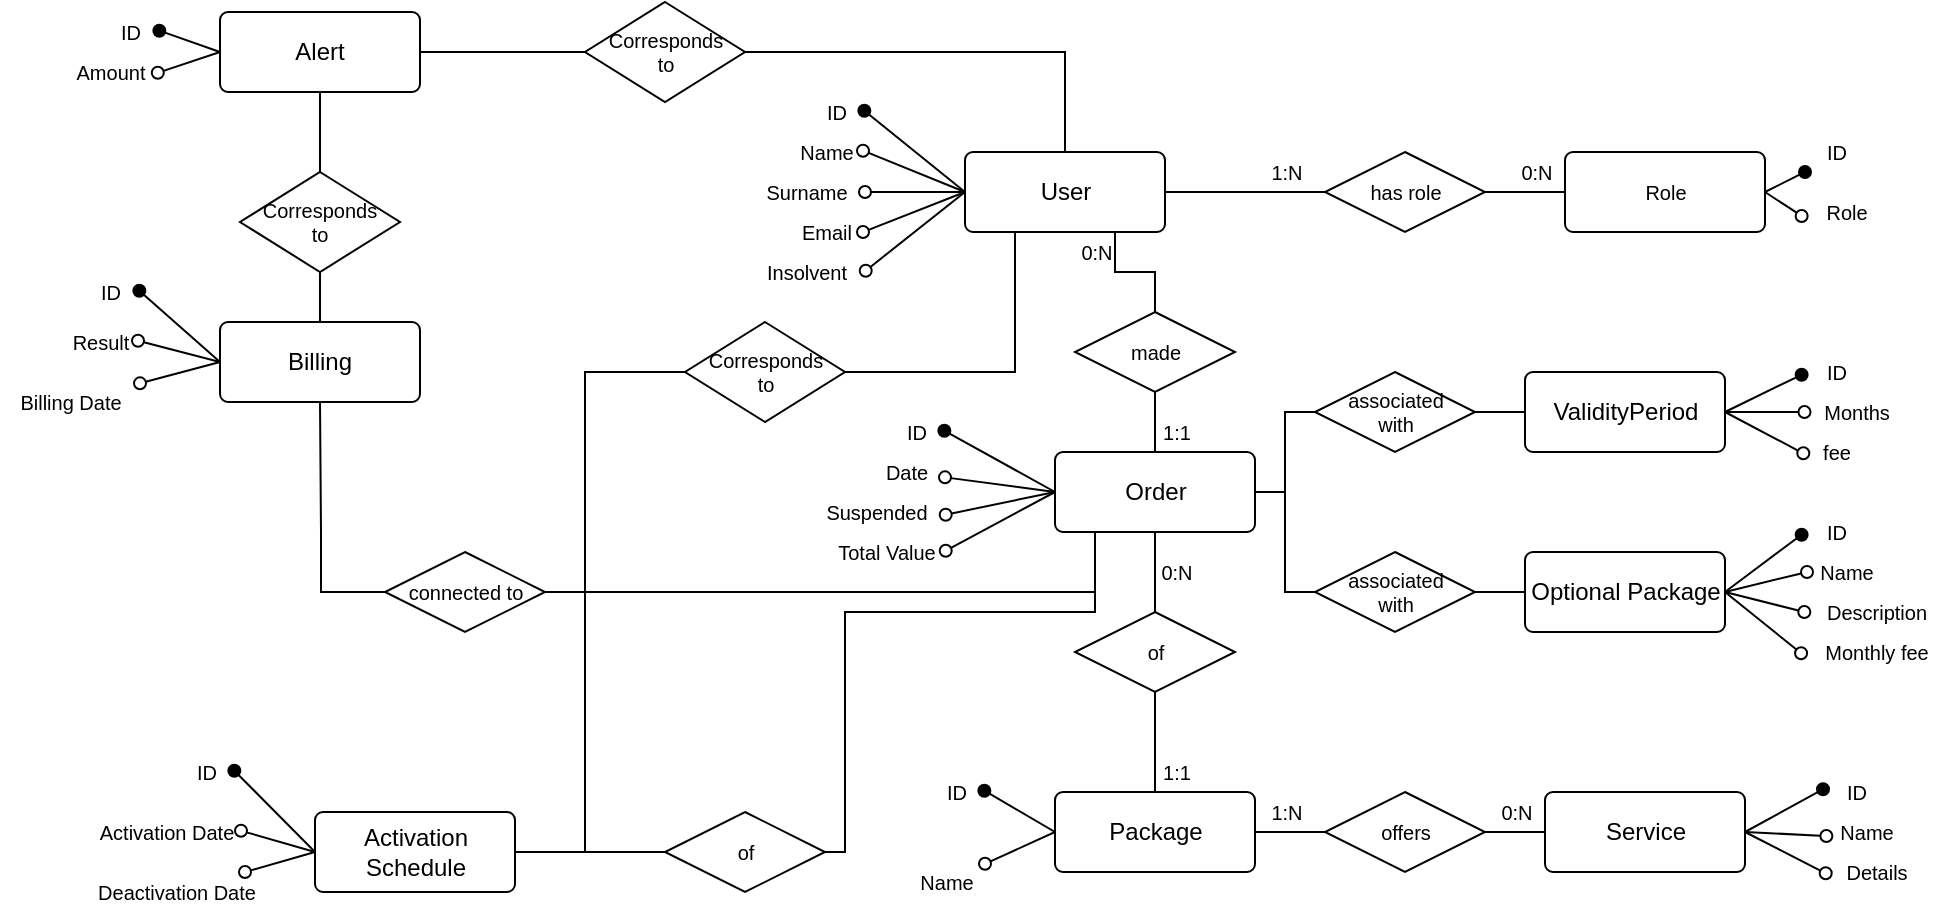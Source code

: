 <mxfile version="16.5.1" type="device"><diagram id="Q2hRgWdSu-kB3PGTrv5J" name="Page-1"><mxGraphModel dx="1018" dy="690" grid="1" gridSize="10" guides="1" tooltips="1" connect="1" arrows="1" fold="1" page="1" pageScale="1" pageWidth="100" pageHeight="100" math="0" shadow="0"><root><mxCell id="0"/><mxCell id="1" parent="0"/><mxCell id="yaVMN9tzCGUllP68RNq7-14" style="rounded=0;orthogonalLoop=1;jettySize=auto;html=1;exitX=0;exitY=0.5;exitDx=0;exitDy=0;endArrow=oval;endFill=1;entryX=0.989;entryY=0.467;entryDx=0;entryDy=0;entryPerimeter=0;" parent="1" source="yaVMN9tzCGUllP68RNq7-13" target="yaVMN9tzCGUllP68RNq7-16" edge="1"><mxGeometry relative="1" as="geometry"><mxPoint x="432.5" y="88" as="targetPoint"/></mxGeometry></mxCell><mxCell id="yaVMN9tzCGUllP68RNq7-15" style="edgeStyle=none;rounded=0;orthogonalLoop=1;jettySize=auto;html=1;exitX=0;exitY=0.5;exitDx=0;exitDy=0;endArrow=oval;endFill=0;entryX=0.975;entryY=0.467;entryDx=0;entryDy=0;entryPerimeter=0;" parent="1" source="yaVMN9tzCGUllP68RNq7-13" target="yaVMN9tzCGUllP68RNq7-18" edge="1"><mxGeometry relative="1" as="geometry"><mxPoint x="432.5" y="108" as="targetPoint"/></mxGeometry></mxCell><mxCell id="yaVMN9tzCGUllP68RNq7-23" style="edgeStyle=none;rounded=0;orthogonalLoop=1;jettySize=auto;html=1;exitX=0;exitY=0.5;exitDx=0;exitDy=0;fontSize=10;endArrow=oval;endFill=0;" parent="1" source="yaVMN9tzCGUllP68RNq7-13" target="yaVMN9tzCGUllP68RNq7-21" edge="1"><mxGeometry relative="1" as="geometry"/></mxCell><mxCell id="yaVMN9tzCGUllP68RNq7-26" style="edgeStyle=none;rounded=0;orthogonalLoop=1;jettySize=auto;html=1;exitX=0;exitY=0.5;exitDx=0;exitDy=0;entryX=0.975;entryY=0.5;entryDx=0;entryDy=0;entryPerimeter=0;fontSize=10;endArrow=oval;endFill=0;" parent="1" source="yaVMN9tzCGUllP68RNq7-13" target="yaVMN9tzCGUllP68RNq7-24" edge="1"><mxGeometry relative="1" as="geometry"/></mxCell><mxCell id="yaVMN9tzCGUllP68RNq7-30" style="edgeStyle=none;rounded=0;orthogonalLoop=1;jettySize=auto;html=1;exitX=0;exitY=0.5;exitDx=0;exitDy=0;entryX=1.006;entryY=0.467;entryDx=0;entryDy=0;entryPerimeter=0;fontSize=10;endArrow=oval;endFill=0;" parent="1" source="yaVMN9tzCGUllP68RNq7-13" target="yaVMN9tzCGUllP68RNq7-27" edge="1"><mxGeometry relative="1" as="geometry"/></mxCell><mxCell id="yaVMN9tzCGUllP68RNq7-13" value="User" style="rounded=1;arcSize=10;whiteSpace=wrap;html=1;align=center;" parent="1" vertex="1"><mxGeometry x="482.5" y="98" width="100" height="40" as="geometry"/></mxCell><mxCell id="yaVMN9tzCGUllP68RNq7-16" value="&lt;font style=&quot;font-size: 10px&quot;&gt;ID&lt;/font&gt;" style="text;html=1;align=center;verticalAlign=middle;resizable=0;points=[];autosize=1;strokeColor=none;fillColor=none;" parent="1" vertex="1"><mxGeometry x="402.5" y="68" width="30" height="20" as="geometry"/></mxCell><mxCell id="yaVMN9tzCGUllP68RNq7-18" value="Name" style="text;html=1;align=center;verticalAlign=middle;resizable=0;points=[];autosize=1;strokeColor=none;fillColor=none;fontSize=10;" parent="1" vertex="1"><mxGeometry x="392.5" y="88" width="40" height="20" as="geometry"/></mxCell><mxCell id="yaVMN9tzCGUllP68RNq7-21" value="Surname" style="text;html=1;align=center;verticalAlign=middle;resizable=0;points=[];autosize=1;strokeColor=none;fillColor=none;fontSize=10;" parent="1" vertex="1"><mxGeometry x="372.5" y="108" width="60" height="20" as="geometry"/></mxCell><mxCell id="yaVMN9tzCGUllP68RNq7-24" value="Email" style="text;html=1;align=center;verticalAlign=middle;resizable=0;points=[];autosize=1;strokeColor=none;fillColor=none;fontSize=10;" parent="1" vertex="1"><mxGeometry x="392.5" y="128" width="40" height="20" as="geometry"/></mxCell><mxCell id="yaVMN9tzCGUllP68RNq7-27" value="Insolvent" style="text;html=1;align=center;verticalAlign=middle;resizable=0;points=[];autosize=1;strokeColor=none;fillColor=none;fontSize=10;" parent="1" vertex="1"><mxGeometry x="372.5" y="148" width="60" height="20" as="geometry"/></mxCell><mxCell id="yaVMN9tzCGUllP68RNq7-37" style="edgeStyle=none;rounded=0;orthogonalLoop=1;jettySize=auto;html=1;exitX=1;exitY=0.5;exitDx=0;exitDy=0;entryX=0;entryY=1;entryDx=0;entryDy=0;entryPerimeter=0;fontSize=10;endArrow=oval;endFill=1;" parent="1" source="yaVMN9tzCGUllP68RNq7-31" target="yaVMN9tzCGUllP68RNq7-35" edge="1"><mxGeometry relative="1" as="geometry"/></mxCell><mxCell id="yaVMN9tzCGUllP68RNq7-38" style="edgeStyle=none;rounded=0;orthogonalLoop=1;jettySize=auto;html=1;exitX=1;exitY=0.5;exitDx=0;exitDy=0;entryX=-0.042;entryY=0.6;entryDx=0;entryDy=0;entryPerimeter=0;fontSize=10;endArrow=oval;endFill=0;" parent="1" source="yaVMN9tzCGUllP68RNq7-31" target="yaVMN9tzCGUllP68RNq7-36" edge="1"><mxGeometry relative="1" as="geometry"/></mxCell><mxCell id="yaVMN9tzCGUllP68RNq7-31" value="Role" style="rounded=1;arcSize=10;whiteSpace=wrap;html=1;align=center;fontSize=10;" parent="1" vertex="1"><mxGeometry x="782.5" y="98" width="100" height="40" as="geometry"/></mxCell><mxCell id="yaVMN9tzCGUllP68RNq7-33" style="edgeStyle=none;rounded=0;orthogonalLoop=1;jettySize=auto;html=1;exitX=0;exitY=0.5;exitDx=0;exitDy=0;entryX=1;entryY=0.5;entryDx=0;entryDy=0;fontSize=10;endArrow=none;endFill=0;" parent="1" source="yaVMN9tzCGUllP68RNq7-32" target="yaVMN9tzCGUllP68RNq7-13" edge="1"><mxGeometry relative="1" as="geometry"/></mxCell><mxCell id="yaVMN9tzCGUllP68RNq7-34" style="edgeStyle=none;rounded=0;orthogonalLoop=1;jettySize=auto;html=1;exitX=1;exitY=0.5;exitDx=0;exitDy=0;entryX=0;entryY=0.5;entryDx=0;entryDy=0;fontSize=10;endArrow=none;endFill=0;" parent="1" source="yaVMN9tzCGUllP68RNq7-32" target="yaVMN9tzCGUllP68RNq7-31" edge="1"><mxGeometry relative="1" as="geometry"/></mxCell><mxCell id="yaVMN9tzCGUllP68RNq7-32" value="has role" style="shape=rhombus;perimeter=rhombusPerimeter;whiteSpace=wrap;html=1;align=center;fontSize=10;" parent="1" vertex="1"><mxGeometry x="662.5" y="98" width="80" height="40" as="geometry"/></mxCell><mxCell id="yaVMN9tzCGUllP68RNq7-35" value="ID" style="text;html=1;align=center;verticalAlign=middle;resizable=0;points=[];autosize=1;strokeColor=none;fillColor=none;fontSize=10;" parent="1" vertex="1"><mxGeometry x="902.5" y="88" width="30" height="20" as="geometry"/></mxCell><mxCell id="yaVMN9tzCGUllP68RNq7-36" value="Role" style="text;html=1;align=center;verticalAlign=middle;resizable=0;points=[];autosize=1;strokeColor=none;fillColor=none;fontSize=10;" parent="1" vertex="1"><mxGeometry x="902.5" y="118" width="40" height="20" as="geometry"/></mxCell><mxCell id="yaVMN9tzCGUllP68RNq7-40" style="rounded=0;orthogonalLoop=1;jettySize=auto;html=1;exitX=0;exitY=0.5;exitDx=0;exitDy=0;endArrow=oval;endFill=1;entryX=0.989;entryY=0.467;entryDx=0;entryDy=0;entryPerimeter=0;" parent="1" source="yaVMN9tzCGUllP68RNq7-45" target="yaVMN9tzCGUllP68RNq7-46" edge="1"><mxGeometry relative="1" as="geometry"><mxPoint x="472.5" y="258" as="targetPoint"/></mxGeometry></mxCell><mxCell id="yaVMN9tzCGUllP68RNq7-42" style="edgeStyle=none;rounded=0;orthogonalLoop=1;jettySize=auto;html=1;exitX=0;exitY=0.5;exitDx=0;exitDy=0;fontSize=10;endArrow=oval;endFill=0;" parent="1" source="yaVMN9tzCGUllP68RNq7-45" target="yaVMN9tzCGUllP68RNq7-48" edge="1"><mxGeometry relative="1" as="geometry"/></mxCell><mxCell id="yaVMN9tzCGUllP68RNq7-43" style="edgeStyle=none;rounded=0;orthogonalLoop=1;jettySize=auto;html=1;exitX=0;exitY=0.5;exitDx=0;exitDy=0;entryX=1.005;entryY=0.567;entryDx=0;entryDy=0;entryPerimeter=0;fontSize=10;endArrow=oval;endFill=0;" parent="1" source="yaVMN9tzCGUllP68RNq7-45" target="yaVMN9tzCGUllP68RNq7-49" edge="1"><mxGeometry relative="1" as="geometry"/></mxCell><mxCell id="yaVMN9tzCGUllP68RNq7-44" style="edgeStyle=none;rounded=0;orthogonalLoop=1;jettySize=auto;html=1;exitX=0;exitY=0.5;exitDx=0;exitDy=0;entryX=1.006;entryY=0.467;entryDx=0;entryDy=0;entryPerimeter=0;fontSize=10;endArrow=oval;endFill=0;" parent="1" source="yaVMN9tzCGUllP68RNq7-45" target="yaVMN9tzCGUllP68RNq7-50" edge="1"><mxGeometry relative="1" as="geometry"/></mxCell><mxCell id="yaVMN9tzCGUllP68RNq7-118" style="edgeStyle=orthogonalEdgeStyle;rounded=0;orthogonalLoop=1;jettySize=auto;html=1;exitX=1;exitY=0.5;exitDx=0;exitDy=0;entryX=0;entryY=0.5;entryDx=0;entryDy=0;fontSize=10;endArrow=none;endFill=0;" parent="1" source="yaVMN9tzCGUllP68RNq7-45" target="yaVMN9tzCGUllP68RNq7-113" edge="1"><mxGeometry relative="1" as="geometry"><Array as="points"><mxPoint x="642.5" y="268"/><mxPoint x="642.5" y="318"/></Array></mxGeometry></mxCell><mxCell id="yaVMN9tzCGUllP68RNq7-45" value="Order" style="rounded=1;arcSize=10;whiteSpace=wrap;html=1;align=center;" parent="1" vertex="1"><mxGeometry x="527.5" y="248" width="100" height="40" as="geometry"/></mxCell><mxCell id="yaVMN9tzCGUllP68RNq7-46" value="&lt;font style=&quot;font-size: 10px&quot;&gt;ID&lt;/font&gt;" style="text;html=1;align=center;verticalAlign=middle;resizable=0;points=[];autosize=1;strokeColor=none;fillColor=none;" parent="1" vertex="1"><mxGeometry x="442.5" y="228" width="30" height="20" as="geometry"/></mxCell><mxCell id="yaVMN9tzCGUllP68RNq7-48" value="Date" style="text;html=1;align=center;verticalAlign=middle;resizable=0;points=[];autosize=1;strokeColor=none;fillColor=none;fontSize=10;" parent="1" vertex="1"><mxGeometry x="432.5" y="248" width="40" height="20" as="geometry"/></mxCell><mxCell id="yaVMN9tzCGUllP68RNq7-49" value="Suspended" style="text;html=1;align=center;verticalAlign=middle;resizable=0;points=[];autosize=1;strokeColor=none;fillColor=none;fontSize=10;" parent="1" vertex="1"><mxGeometry x="402.5" y="268" width="70" height="20" as="geometry"/></mxCell><mxCell id="yaVMN9tzCGUllP68RNq7-50" value="Total Value" style="text;html=1;align=center;verticalAlign=middle;resizable=0;points=[];autosize=1;strokeColor=none;fillColor=none;fontSize=10;" parent="1" vertex="1"><mxGeometry x="412.5" y="288" width="60" height="20" as="geometry"/></mxCell><mxCell id="yaVMN9tzCGUllP68RNq7-54" style="edgeStyle=orthogonalEdgeStyle;rounded=0;orthogonalLoop=1;jettySize=auto;html=1;exitX=0.5;exitY=0;exitDx=0;exitDy=0;entryX=0.75;entryY=1;entryDx=0;entryDy=0;fontSize=10;endArrow=none;endFill=0;" parent="1" source="yaVMN9tzCGUllP68RNq7-53" target="yaVMN9tzCGUllP68RNq7-13" edge="1"><mxGeometry relative="1" as="geometry"/></mxCell><mxCell id="yaVMN9tzCGUllP68RNq7-55" style="edgeStyle=none;rounded=0;orthogonalLoop=1;jettySize=auto;html=1;exitX=0.5;exitY=1;exitDx=0;exitDy=0;entryX=0.5;entryY=0;entryDx=0;entryDy=0;fontSize=10;endArrow=none;endFill=0;" parent="1" source="yaVMN9tzCGUllP68RNq7-53" target="yaVMN9tzCGUllP68RNq7-45" edge="1"><mxGeometry relative="1" as="geometry"/></mxCell><mxCell id="yaVMN9tzCGUllP68RNq7-53" value="made" style="shape=rhombus;perimeter=rhombusPerimeter;whiteSpace=wrap;html=1;align=center;fontSize=10;" parent="1" vertex="1"><mxGeometry x="537.5" y="178" width="80" height="40" as="geometry"/></mxCell><mxCell id="yaVMN9tzCGUllP68RNq7-56" value="0:N" style="text;html=1;align=center;verticalAlign=middle;resizable=0;points=[];autosize=1;strokeColor=none;fillColor=none;fontSize=10;" parent="1" vertex="1"><mxGeometry x="532.5" y="138" width="30" height="20" as="geometry"/></mxCell><mxCell id="yaVMN9tzCGUllP68RNq7-57" value="1:1" style="text;html=1;align=center;verticalAlign=middle;resizable=0;points=[];autosize=1;strokeColor=none;fillColor=none;fontSize=10;" parent="1" vertex="1"><mxGeometry x="572.5" y="228" width="30" height="20" as="geometry"/></mxCell><mxCell id="yaVMN9tzCGUllP68RNq7-58" value="1:N" style="text;html=1;align=center;verticalAlign=middle;resizable=0;points=[];autosize=1;strokeColor=none;fillColor=none;fontSize=10;" parent="1" vertex="1"><mxGeometry x="627.5" y="98" width="30" height="20" as="geometry"/></mxCell><mxCell id="yaVMN9tzCGUllP68RNq7-59" value="0:N" style="text;html=1;align=center;verticalAlign=middle;resizable=0;points=[];autosize=1;strokeColor=none;fillColor=none;fontSize=10;" parent="1" vertex="1"><mxGeometry x="752.5" y="98" width="30" height="20" as="geometry"/></mxCell><mxCell id="yaVMN9tzCGUllP68RNq7-60" style="rounded=0;orthogonalLoop=1;jettySize=auto;html=1;exitX=0;exitY=0.5;exitDx=0;exitDy=0;endArrow=oval;endFill=1;entryX=0.989;entryY=0.467;entryDx=0;entryDy=0;entryPerimeter=0;" parent="1" source="yaVMN9tzCGUllP68RNq7-64" target="yaVMN9tzCGUllP68RNq7-65" edge="1"><mxGeometry relative="1" as="geometry"><mxPoint x="472.5" y="378" as="targetPoint"/></mxGeometry></mxCell><mxCell id="yaVMN9tzCGUllP68RNq7-61" style="edgeStyle=none;rounded=0;orthogonalLoop=1;jettySize=auto;html=1;exitX=0;exitY=0.5;exitDx=0;exitDy=0;fontSize=10;endArrow=oval;endFill=0;" parent="1" source="yaVMN9tzCGUllP68RNq7-64" target="yaVMN9tzCGUllP68RNq7-66" edge="1"><mxGeometry relative="1" as="geometry"/></mxCell><mxCell id="yaVMN9tzCGUllP68RNq7-64" value="Package" style="rounded=1;arcSize=10;whiteSpace=wrap;html=1;align=center;" parent="1" vertex="1"><mxGeometry x="527.5" y="418" width="100" height="40" as="geometry"/></mxCell><mxCell id="yaVMN9tzCGUllP68RNq7-65" value="&lt;font style=&quot;font-size: 10px&quot;&gt;ID&lt;/font&gt;" style="text;html=1;align=center;verticalAlign=middle;resizable=0;points=[];autosize=1;strokeColor=none;fillColor=none;" parent="1" vertex="1"><mxGeometry x="462.5" y="408" width="30" height="20" as="geometry"/></mxCell><mxCell id="yaVMN9tzCGUllP68RNq7-66" value="Name" style="text;html=1;align=center;verticalAlign=middle;resizable=0;points=[];autosize=1;strokeColor=none;fillColor=none;fontSize=10;" parent="1" vertex="1"><mxGeometry x="452.5" y="453" width="40" height="20" as="geometry"/></mxCell><mxCell id="yaVMN9tzCGUllP68RNq7-69" value="1:1" style="text;html=1;align=center;verticalAlign=middle;resizable=0;points=[];autosize=1;strokeColor=none;fillColor=none;fontSize=10;" parent="1" vertex="1"><mxGeometry x="572.5" y="398" width="30" height="20" as="geometry"/></mxCell><mxCell id="yaVMN9tzCGUllP68RNq7-71" style="edgeStyle=none;rounded=0;orthogonalLoop=1;jettySize=auto;html=1;exitX=0.5;exitY=1;exitDx=0;exitDy=0;entryX=0.5;entryY=0;entryDx=0;entryDy=0;fontSize=10;endArrow=none;endFill=0;" parent="1" source="yaVMN9tzCGUllP68RNq7-70" target="yaVMN9tzCGUllP68RNq7-64" edge="1"><mxGeometry relative="1" as="geometry"/></mxCell><mxCell id="yaVMN9tzCGUllP68RNq7-72" style="edgeStyle=none;rounded=0;orthogonalLoop=1;jettySize=auto;html=1;exitX=0.5;exitY=0;exitDx=0;exitDy=0;entryX=0.5;entryY=1;entryDx=0;entryDy=0;fontSize=10;endArrow=none;endFill=0;" parent="1" source="yaVMN9tzCGUllP68RNq7-70" target="yaVMN9tzCGUllP68RNq7-45" edge="1"><mxGeometry relative="1" as="geometry"/></mxCell><mxCell id="yaVMN9tzCGUllP68RNq7-70" value="of" style="shape=rhombus;perimeter=rhombusPerimeter;whiteSpace=wrap;html=1;align=center;fontSize=10;" parent="1" vertex="1"><mxGeometry x="537.5" y="328" width="80" height="40" as="geometry"/></mxCell><mxCell id="yaVMN9tzCGUllP68RNq7-73" value="0:N" style="text;html=1;align=center;verticalAlign=middle;resizable=0;points=[];autosize=1;strokeColor=none;fillColor=none;fontSize=10;" parent="1" vertex="1"><mxGeometry x="572.5" y="298" width="30" height="20" as="geometry"/></mxCell><mxCell id="yaVMN9tzCGUllP68RNq7-84" style="edgeStyle=none;rounded=0;orthogonalLoop=1;jettySize=auto;html=1;exitX=1;exitY=0.5;exitDx=0;exitDy=0;entryX=-0.033;entryY=0.433;entryDx=0;entryDy=0;entryPerimeter=0;fontSize=10;endArrow=oval;endFill=1;" parent="1" source="yaVMN9tzCGUllP68RNq7-76" target="yaVMN9tzCGUllP68RNq7-77" edge="1"><mxGeometry relative="1" as="geometry"/></mxCell><mxCell id="yaVMN9tzCGUllP68RNq7-85" style="edgeStyle=none;rounded=0;orthogonalLoop=1;jettySize=auto;html=1;exitX=1;exitY=0.5;exitDx=0;exitDy=0;entryX=0.017;entryY=0.6;entryDx=0;entryDy=0;entryPerimeter=0;fontSize=10;endArrow=oval;endFill=0;" parent="1" source="yaVMN9tzCGUllP68RNq7-76" target="yaVMN9tzCGUllP68RNq7-78" edge="1"><mxGeometry relative="1" as="geometry"/></mxCell><mxCell id="yaVMN9tzCGUllP68RNq7-121" style="rounded=0;orthogonalLoop=1;jettySize=auto;html=1;exitX=1;exitY=0.5;exitDx=0;exitDy=0;fontSize=10;endArrow=oval;endFill=0;entryX=0.007;entryY=0.533;entryDx=0;entryDy=0;entryPerimeter=0;" parent="1" source="yaVMN9tzCGUllP68RNq7-76" target="yaVMN9tzCGUllP68RNq7-120" edge="1"><mxGeometry relative="1" as="geometry"><mxPoint x="912.5" y="478" as="targetPoint"/></mxGeometry></mxCell><mxCell id="yaVMN9tzCGUllP68RNq7-76" value="Service" style="rounded=1;arcSize=10;whiteSpace=wrap;html=1;align=center;" parent="1" vertex="1"><mxGeometry x="772.5" y="418" width="100" height="40" as="geometry"/></mxCell><mxCell id="yaVMN9tzCGUllP68RNq7-77" value="&lt;font style=&quot;font-size: 10px&quot;&gt;ID&lt;/font&gt;" style="text;html=1;align=center;verticalAlign=middle;resizable=0;points=[];autosize=1;strokeColor=none;fillColor=none;" parent="1" vertex="1"><mxGeometry x="912.5" y="408" width="30" height="20" as="geometry"/></mxCell><mxCell id="yaVMN9tzCGUllP68RNq7-78" value="Name" style="text;html=1;align=center;verticalAlign=middle;resizable=0;points=[];autosize=1;strokeColor=none;fillColor=none;fontSize=10;" parent="1" vertex="1"><mxGeometry x="912.5" y="428" width="40" height="20" as="geometry"/></mxCell><mxCell id="yaVMN9tzCGUllP68RNq7-80" style="edgeStyle=none;rounded=0;orthogonalLoop=1;jettySize=auto;html=1;exitX=0;exitY=0.5;exitDx=0;exitDy=0;entryX=1;entryY=0.5;entryDx=0;entryDy=0;fontSize=10;endArrow=none;endFill=0;" parent="1" source="yaVMN9tzCGUllP68RNq7-79" target="yaVMN9tzCGUllP68RNq7-64" edge="1"><mxGeometry relative="1" as="geometry"/></mxCell><mxCell id="yaVMN9tzCGUllP68RNq7-81" style="edgeStyle=none;rounded=0;orthogonalLoop=1;jettySize=auto;html=1;exitX=1;exitY=0.5;exitDx=0;exitDy=0;entryX=0;entryY=0.5;entryDx=0;entryDy=0;fontSize=10;endArrow=none;endFill=0;" parent="1" source="yaVMN9tzCGUllP68RNq7-79" target="yaVMN9tzCGUllP68RNq7-76" edge="1"><mxGeometry relative="1" as="geometry"/></mxCell><mxCell id="yaVMN9tzCGUllP68RNq7-79" value="offers" style="shape=rhombus;perimeter=rhombusPerimeter;whiteSpace=wrap;html=1;align=center;fontSize=10;" parent="1" vertex="1"><mxGeometry x="662.5" y="418" width="80" height="40" as="geometry"/></mxCell><mxCell id="yaVMN9tzCGUllP68RNq7-82" value="1:N" style="text;html=1;align=center;verticalAlign=middle;resizable=0;points=[];autosize=1;strokeColor=none;fillColor=none;fontSize=10;" parent="1" vertex="1"><mxGeometry x="627.5" y="418" width="30" height="20" as="geometry"/></mxCell><mxCell id="yaVMN9tzCGUllP68RNq7-83" value="0:N" style="text;html=1;align=center;verticalAlign=middle;resizable=0;points=[];autosize=1;strokeColor=none;fillColor=none;fontSize=10;" parent="1" vertex="1"><mxGeometry x="742.5" y="418" width="30" height="20" as="geometry"/></mxCell><mxCell id="yaVMN9tzCGUllP68RNq7-99" style="edgeStyle=none;rounded=0;orthogonalLoop=1;jettySize=auto;html=1;exitX=1;exitY=0.5;exitDx=0;exitDy=0;entryX=-0.056;entryY=0.567;entryDx=0;entryDy=0;entryPerimeter=0;fontSize=10;endArrow=oval;endFill=1;" parent="1" source="yaVMN9tzCGUllP68RNq7-90" target="yaVMN9tzCGUllP68RNq7-91" edge="1"><mxGeometry relative="1" as="geometry"/></mxCell><mxCell id="yaVMN9tzCGUllP68RNq7-100" style="edgeStyle=none;rounded=0;orthogonalLoop=1;jettySize=auto;html=1;exitX=1;exitY=0.5;exitDx=0;exitDy=0;entryX=0.025;entryY=0.5;entryDx=0;entryDy=0;entryPerimeter=0;fontSize=10;endArrow=oval;endFill=0;" parent="1" source="yaVMN9tzCGUllP68RNq7-90" target="yaVMN9tzCGUllP68RNq7-92" edge="1"><mxGeometry relative="1" as="geometry"/></mxCell><mxCell id="yaVMN9tzCGUllP68RNq7-101" style="edgeStyle=none;rounded=0;orthogonalLoop=1;jettySize=auto;html=1;exitX=1;exitY=0.5;exitDx=0;exitDy=0;entryX=-0.005;entryY=0.5;entryDx=0;entryDy=0;entryPerimeter=0;fontSize=10;endArrow=oval;endFill=0;" parent="1" source="yaVMN9tzCGUllP68RNq7-90" target="yaVMN9tzCGUllP68RNq7-93" edge="1"><mxGeometry relative="1" as="geometry"/></mxCell><mxCell id="yaVMN9tzCGUllP68RNq7-102" style="edgeStyle=none;rounded=0;orthogonalLoop=1;jettySize=auto;html=1;exitX=1;exitY=0.5;exitDx=0;exitDy=0;entryX=-0.028;entryY=0.533;entryDx=0;entryDy=0;entryPerimeter=0;fontSize=10;endArrow=oval;endFill=0;" parent="1" source="yaVMN9tzCGUllP68RNq7-90" target="yaVMN9tzCGUllP68RNq7-94" edge="1"><mxGeometry relative="1" as="geometry"/></mxCell><mxCell id="yaVMN9tzCGUllP68RNq7-90" value="Optional Package" style="rounded=1;arcSize=10;whiteSpace=wrap;html=1;align=center;" parent="1" vertex="1"><mxGeometry x="762.5" y="298" width="100" height="40" as="geometry"/></mxCell><mxCell id="yaVMN9tzCGUllP68RNq7-91" value="&lt;font style=&quot;font-size: 10px&quot;&gt;ID&lt;/font&gt;" style="text;html=1;align=center;verticalAlign=middle;resizable=0;points=[];autosize=1;strokeColor=none;fillColor=none;" parent="1" vertex="1"><mxGeometry x="902.5" y="278" width="30" height="20" as="geometry"/></mxCell><mxCell id="yaVMN9tzCGUllP68RNq7-92" value="Name" style="text;html=1;align=center;verticalAlign=middle;resizable=0;points=[];autosize=1;strokeColor=none;fillColor=none;fontSize=10;" parent="1" vertex="1"><mxGeometry x="902.5" y="298" width="40" height="20" as="geometry"/></mxCell><mxCell id="yaVMN9tzCGUllP68RNq7-93" value="Description" style="text;html=1;align=center;verticalAlign=middle;resizable=0;points=[];autosize=1;strokeColor=none;fillColor=none;fontSize=10;" parent="1" vertex="1"><mxGeometry x="902.5" y="318" width="70" height="20" as="geometry"/></mxCell><mxCell id="yaVMN9tzCGUllP68RNq7-94" value="Monthly fee" style="text;html=1;align=center;verticalAlign=middle;resizable=0;points=[];autosize=1;strokeColor=none;fillColor=none;fontSize=10;" parent="1" vertex="1"><mxGeometry x="902.5" y="338" width="70" height="20" as="geometry"/></mxCell><mxCell id="yaVMN9tzCGUllP68RNq7-103" style="edgeStyle=none;rounded=0;orthogonalLoop=1;jettySize=auto;html=1;exitX=1;exitY=0.5;exitDx=0;exitDy=0;entryX=-0.056;entryY=0.567;entryDx=0;entryDy=0;entryPerimeter=0;fontSize=10;endArrow=oval;endFill=1;" parent="1" source="yaVMN9tzCGUllP68RNq7-107" target="yaVMN9tzCGUllP68RNq7-108" edge="1"><mxGeometry relative="1" as="geometry"/></mxCell><mxCell id="yaVMN9tzCGUllP68RNq7-105" style="edgeStyle=none;rounded=0;orthogonalLoop=1;jettySize=auto;html=1;exitX=1;exitY=0.5;exitDx=0;exitDy=0;entryX=-0.005;entryY=0.5;entryDx=0;entryDy=0;entryPerimeter=0;fontSize=10;endArrow=oval;endFill=0;" parent="1" source="yaVMN9tzCGUllP68RNq7-107" target="yaVMN9tzCGUllP68RNq7-110" edge="1"><mxGeometry relative="1" as="geometry"/></mxCell><mxCell id="yaVMN9tzCGUllP68RNq7-106" style="edgeStyle=none;rounded=0;orthogonalLoop=1;jettySize=auto;html=1;exitX=1;exitY=0.5;exitDx=0;exitDy=0;entryX=-0.028;entryY=0.533;entryDx=0;entryDy=0;entryPerimeter=0;fontSize=10;endArrow=oval;endFill=0;" parent="1" source="yaVMN9tzCGUllP68RNq7-107" target="yaVMN9tzCGUllP68RNq7-111" edge="1"><mxGeometry relative="1" as="geometry"/></mxCell><mxCell id="yaVMN9tzCGUllP68RNq7-107" value="ValidityPeriod" style="rounded=1;arcSize=10;whiteSpace=wrap;html=1;align=center;" parent="1" vertex="1"><mxGeometry x="762.5" y="208" width="100" height="40" as="geometry"/></mxCell><mxCell id="yaVMN9tzCGUllP68RNq7-108" value="&lt;font style=&quot;font-size: 10px&quot;&gt;ID&lt;/font&gt;" style="text;html=1;align=center;verticalAlign=middle;resizable=0;points=[];autosize=1;strokeColor=none;fillColor=none;" parent="1" vertex="1"><mxGeometry x="902.5" y="198" width="30" height="20" as="geometry"/></mxCell><mxCell id="yaVMN9tzCGUllP68RNq7-110" value="Months" style="text;html=1;align=center;verticalAlign=middle;resizable=0;points=[];autosize=1;strokeColor=none;fillColor=none;fontSize=10;" parent="1" vertex="1"><mxGeometry x="902.5" y="218" width="50" height="20" as="geometry"/></mxCell><mxCell id="yaVMN9tzCGUllP68RNq7-111" value="fee" style="text;html=1;align=center;verticalAlign=middle;resizable=0;points=[];autosize=1;strokeColor=none;fillColor=none;fontSize=10;" parent="1" vertex="1"><mxGeometry x="902.5" y="238" width="30" height="20" as="geometry"/></mxCell><mxCell id="yaVMN9tzCGUllP68RNq7-119" style="edgeStyle=orthogonalEdgeStyle;rounded=0;orthogonalLoop=1;jettySize=auto;html=1;exitX=1;exitY=0.5;exitDx=0;exitDy=0;entryX=0;entryY=0.5;entryDx=0;entryDy=0;fontSize=10;endArrow=none;endFill=0;" parent="1" source="yaVMN9tzCGUllP68RNq7-113" target="yaVMN9tzCGUllP68RNq7-90" edge="1"><mxGeometry relative="1" as="geometry"/></mxCell><mxCell id="yaVMN9tzCGUllP68RNq7-113" value="associated&lt;br&gt;with" style="shape=rhombus;perimeter=rhombusPerimeter;whiteSpace=wrap;html=1;align=center;fontSize=10;" parent="1" vertex="1"><mxGeometry x="657.5" y="298" width="80" height="40" as="geometry"/></mxCell><mxCell id="yaVMN9tzCGUllP68RNq7-115" style="edgeStyle=none;rounded=0;orthogonalLoop=1;jettySize=auto;html=1;exitX=1;exitY=0.5;exitDx=0;exitDy=0;entryX=0;entryY=0.5;entryDx=0;entryDy=0;fontSize=10;endArrow=none;endFill=0;" parent="1" source="yaVMN9tzCGUllP68RNq7-114" target="yaVMN9tzCGUllP68RNq7-107" edge="1"><mxGeometry relative="1" as="geometry"/></mxCell><mxCell id="yaVMN9tzCGUllP68RNq7-117" style="edgeStyle=orthogonalEdgeStyle;rounded=0;orthogonalLoop=1;jettySize=auto;html=1;exitX=0;exitY=0.5;exitDx=0;exitDy=0;entryX=1;entryY=0.5;entryDx=0;entryDy=0;fontSize=10;endArrow=none;endFill=0;" parent="1" source="yaVMN9tzCGUllP68RNq7-114" target="yaVMN9tzCGUllP68RNq7-45" edge="1"><mxGeometry relative="1" as="geometry"><Array as="points"><mxPoint x="642.5" y="228"/><mxPoint x="642.5" y="268"/></Array></mxGeometry></mxCell><mxCell id="yaVMN9tzCGUllP68RNq7-114" value="associated&lt;br&gt;with" style="shape=rhombus;perimeter=rhombusPerimeter;whiteSpace=wrap;html=1;align=center;fontSize=10;" parent="1" vertex="1"><mxGeometry x="657.5" y="208" width="80" height="40" as="geometry"/></mxCell><mxCell id="yaVMN9tzCGUllP68RNq7-120" value="Details" style="text;html=1;align=center;verticalAlign=middle;resizable=0;points=[];autosize=1;strokeColor=none;fillColor=none;fontSize=10;" parent="1" vertex="1"><mxGeometry x="912.5" y="448" width="50" height="20" as="geometry"/></mxCell><mxCell id="yaVMN9tzCGUllP68RNq7-122" style="rounded=0;orthogonalLoop=1;jettySize=auto;html=1;exitX=0;exitY=0.5;exitDx=0;exitDy=0;endArrow=oval;endFill=1;entryX=0.989;entryY=0.467;entryDx=0;entryDy=0;entryPerimeter=0;" parent="1" source="yaVMN9tzCGUllP68RNq7-127" target="yaVMN9tzCGUllP68RNq7-128" edge="1"><mxGeometry relative="1" as="geometry"><mxPoint x="127.5" y="338" as="targetPoint"/></mxGeometry></mxCell><mxCell id="yaVMN9tzCGUllP68RNq7-123" style="edgeStyle=none;rounded=0;orthogonalLoop=1;jettySize=auto;html=1;exitX=0;exitY=0.5;exitDx=0;exitDy=0;endArrow=oval;endFill=0;entryX=0.975;entryY=0.467;entryDx=0;entryDy=0;entryPerimeter=0;" parent="1" source="yaVMN9tzCGUllP68RNq7-127" target="yaVMN9tzCGUllP68RNq7-129" edge="1"><mxGeometry relative="1" as="geometry"><mxPoint x="127.5" y="358" as="targetPoint"/></mxGeometry></mxCell><mxCell id="yaVMN9tzCGUllP68RNq7-124" style="edgeStyle=none;rounded=0;orthogonalLoop=1;jettySize=auto;html=1;exitX=0;exitY=0.5;exitDx=0;exitDy=0;fontSize=10;endArrow=oval;endFill=0;" parent="1" source="yaVMN9tzCGUllP68RNq7-127" target="yaVMN9tzCGUllP68RNq7-130" edge="1"><mxGeometry relative="1" as="geometry"/></mxCell><mxCell id="yaVMN9tzCGUllP68RNq7-141" style="edgeStyle=orthogonalEdgeStyle;rounded=0;orthogonalLoop=1;jettySize=auto;html=1;exitX=1;exitY=0.5;exitDx=0;exitDy=0;entryX=0;entryY=0.5;entryDx=0;entryDy=0;fontSize=10;endArrow=none;endFill=0;" parent="1" source="yaVMN9tzCGUllP68RNq7-127" target="yaVMN9tzCGUllP68RNq7-140" edge="1"><mxGeometry relative="1" as="geometry"><Array as="points"><mxPoint x="292.5" y="448"/><mxPoint x="292.5" y="208"/></Array></mxGeometry></mxCell><mxCell id="yaVMN9tzCGUllP68RNq7-127" value="Activation Schedule" style="rounded=1;arcSize=10;whiteSpace=wrap;html=1;align=center;" parent="1" vertex="1"><mxGeometry x="157.5" y="428" width="100" height="40" as="geometry"/></mxCell><mxCell id="yaVMN9tzCGUllP68RNq7-128" value="&lt;font style=&quot;font-size: 10px&quot;&gt;ID&lt;/font&gt;" style="text;html=1;align=center;verticalAlign=middle;resizable=0;points=[];autosize=1;strokeColor=none;fillColor=none;" parent="1" vertex="1"><mxGeometry x="87.5" y="398" width="30" height="20" as="geometry"/></mxCell><mxCell id="yaVMN9tzCGUllP68RNq7-129" value="Activation Date" style="text;html=1;align=center;verticalAlign=middle;resizable=0;points=[];autosize=1;strokeColor=none;fillColor=none;fontSize=10;" parent="1" vertex="1"><mxGeometry x="42.5" y="428" width="80" height="20" as="geometry"/></mxCell><mxCell id="yaVMN9tzCGUllP68RNq7-130" value="Deactivation Date" style="text;html=1;align=center;verticalAlign=middle;resizable=0;points=[];autosize=1;strokeColor=none;fillColor=none;fontSize=10;" parent="1" vertex="1"><mxGeometry x="42.5" y="458" width="90" height="20" as="geometry"/></mxCell><mxCell id="yaVMN9tzCGUllP68RNq7-138" style="edgeStyle=orthogonalEdgeStyle;rounded=0;orthogonalLoop=1;jettySize=auto;html=1;exitX=0;exitY=0.5;exitDx=0;exitDy=0;entryX=1;entryY=0.5;entryDx=0;entryDy=0;fontSize=10;endArrow=none;endFill=0;" parent="1" source="yaVMN9tzCGUllP68RNq7-137" target="yaVMN9tzCGUllP68RNq7-127" edge="1"><mxGeometry relative="1" as="geometry"/></mxCell><mxCell id="yaVMN9tzCGUllP68RNq7-139" style="edgeStyle=orthogonalEdgeStyle;rounded=0;orthogonalLoop=1;jettySize=auto;html=1;exitX=1;exitY=0.5;exitDx=0;exitDy=0;entryX=0.25;entryY=1;entryDx=0;entryDy=0;fontSize=10;endArrow=none;endFill=0;" parent="1" source="yaVMN9tzCGUllP68RNq7-137" target="yaVMN9tzCGUllP68RNq7-45" edge="1"><mxGeometry relative="1" as="geometry"><Array as="points"><mxPoint x="422.5" y="448"/><mxPoint x="422.5" y="328"/><mxPoint x="547.5" y="328"/></Array></mxGeometry></mxCell><mxCell id="yaVMN9tzCGUllP68RNq7-137" value="of" style="shape=rhombus;perimeter=rhombusPerimeter;whiteSpace=wrap;html=1;align=center;fontSize=10;" parent="1" vertex="1"><mxGeometry x="332.5" y="428" width="80" height="40" as="geometry"/></mxCell><mxCell id="yaVMN9tzCGUllP68RNq7-142" style="edgeStyle=orthogonalEdgeStyle;rounded=0;orthogonalLoop=1;jettySize=auto;html=1;exitX=1;exitY=0.5;exitDx=0;exitDy=0;entryX=0.25;entryY=1;entryDx=0;entryDy=0;fontSize=10;endArrow=none;endFill=0;" parent="1" source="yaVMN9tzCGUllP68RNq7-140" target="yaVMN9tzCGUllP68RNq7-13" edge="1"><mxGeometry relative="1" as="geometry"><Array as="points"><mxPoint x="507.5" y="208"/></Array></mxGeometry></mxCell><mxCell id="yaVMN9tzCGUllP68RNq7-140" value="Corresponds &lt;br&gt;to" style="shape=rhombus;perimeter=rhombusPerimeter;whiteSpace=wrap;html=1;align=center;fontSize=10;" parent="1" vertex="1"><mxGeometry x="342.5" y="183" width="80" height="50" as="geometry"/></mxCell><mxCell id="yaVMN9tzCGUllP68RNq7-145" style="rounded=0;orthogonalLoop=1;jettySize=auto;html=1;exitX=0;exitY=0.5;exitDx=0;exitDy=0;endArrow=oval;endFill=1;entryX=0.989;entryY=0.467;entryDx=0;entryDy=0;entryPerimeter=0;" parent="1" source="yaVMN9tzCGUllP68RNq7-148" target="yaVMN9tzCGUllP68RNq7-149" edge="1"><mxGeometry relative="1" as="geometry"><mxPoint x="92.5" y="53" as="targetPoint"/></mxGeometry></mxCell><mxCell id="yaVMN9tzCGUllP68RNq7-146" style="edgeStyle=none;rounded=0;orthogonalLoop=1;jettySize=auto;html=1;exitX=0;exitY=0.5;exitDx=0;exitDy=0;endArrow=oval;endFill=0;entryX=0.978;entryY=0.52;entryDx=0;entryDy=0;entryPerimeter=0;" parent="1" source="yaVMN9tzCGUllP68RNq7-148" target="yaVMN9tzCGUllP68RNq7-150" edge="1"><mxGeometry relative="1" as="geometry"><mxPoint x="91.25" y="82.34" as="targetPoint"/></mxGeometry></mxCell><mxCell id="yaVMN9tzCGUllP68RNq7-154" style="edgeStyle=orthogonalEdgeStyle;rounded=0;orthogonalLoop=1;jettySize=auto;html=1;exitX=1;exitY=0.5;exitDx=0;exitDy=0;entryX=0;entryY=0.5;entryDx=0;entryDy=0;fontSize=10;endArrow=none;endFill=0;" parent="1" source="yaVMN9tzCGUllP68RNq7-148" target="yaVMN9tzCGUllP68RNq7-153" edge="1"><mxGeometry relative="1" as="geometry"><Array as="points"><mxPoint x="210.5" y="48"/></Array></mxGeometry></mxCell><mxCell id="yaVMN9tzCGUllP68RNq7-148" value="Alert" style="rounded=1;arcSize=10;whiteSpace=wrap;html=1;align=center;" parent="1" vertex="1"><mxGeometry x="110" y="28" width="100" height="40" as="geometry"/></mxCell><mxCell id="yaVMN9tzCGUllP68RNq7-149" value="&lt;font style=&quot;font-size: 10px&quot;&gt;ID&lt;/font&gt;" style="text;html=1;align=center;verticalAlign=middle;resizable=0;points=[];autosize=1;strokeColor=none;fillColor=none;" parent="1" vertex="1"><mxGeometry x="50" y="28" width="30" height="20" as="geometry"/></mxCell><mxCell id="yaVMN9tzCGUllP68RNq7-150" value="Amount" style="text;html=1;align=center;verticalAlign=middle;resizable=0;points=[];autosize=1;strokeColor=none;fillColor=none;fontSize=10;" parent="1" vertex="1"><mxGeometry x="30" y="48" width="50" height="20" as="geometry"/></mxCell><mxCell id="yaVMN9tzCGUllP68RNq7-156" style="edgeStyle=orthogonalEdgeStyle;rounded=0;orthogonalLoop=1;jettySize=auto;html=1;exitX=1;exitY=0.5;exitDx=0;exitDy=0;entryX=0.5;entryY=0;entryDx=0;entryDy=0;fontSize=10;endArrow=none;endFill=0;" parent="1" source="yaVMN9tzCGUllP68RNq7-153" target="yaVMN9tzCGUllP68RNq7-13" edge="1"><mxGeometry relative="1" as="geometry"/></mxCell><mxCell id="yaVMN9tzCGUllP68RNq7-153" value="Corresponds &lt;br&gt;to" style="shape=rhombus;perimeter=rhombusPerimeter;whiteSpace=wrap;html=1;align=center;fontSize=10;" parent="1" vertex="1"><mxGeometry x="292.5" y="23" width="80" height="50" as="geometry"/></mxCell><mxCell id="yaVMN9tzCGUllP68RNq7-172" style="edgeStyle=orthogonalEdgeStyle;rounded=0;orthogonalLoop=1;jettySize=auto;html=1;exitX=0.5;exitY=0;exitDx=0;exitDy=0;entryX=0.5;entryY=1;entryDx=0;entryDy=0;fontSize=10;endArrow=none;endFill=0;" parent="1" source="yaVMN9tzCGUllP68RNq7-155" target="yaVMN9tzCGUllP68RNq7-148" edge="1"><mxGeometry relative="1" as="geometry"/></mxCell><mxCell id="yaVMN9tzCGUllP68RNq7-173" style="edgeStyle=orthogonalEdgeStyle;rounded=0;orthogonalLoop=1;jettySize=auto;html=1;exitX=0.5;exitY=1;exitDx=0;exitDy=0;entryX=0.5;entryY=0;entryDx=0;entryDy=0;fontSize=10;endArrow=none;endFill=0;" parent="1" source="yaVMN9tzCGUllP68RNq7-155" target="yaVMN9tzCGUllP68RNq7-168" edge="1"><mxGeometry relative="1" as="geometry"/></mxCell><mxCell id="yaVMN9tzCGUllP68RNq7-155" value="Corresponds &lt;br&gt;to" style="shape=rhombus;perimeter=rhombusPerimeter;whiteSpace=wrap;html=1;align=center;fontSize=10;" parent="1" vertex="1"><mxGeometry x="120" y="108" width="80" height="50" as="geometry"/></mxCell><mxCell id="yaVMN9tzCGUllP68RNq7-160" style="edgeStyle=orthogonalEdgeStyle;rounded=0;orthogonalLoop=1;jettySize=auto;html=1;exitX=0;exitY=0.5;exitDx=0;exitDy=0;entryX=0.5;entryY=1;entryDx=0;entryDy=0;fontSize=10;endArrow=none;endFill=0;" parent="1" source="yaVMN9tzCGUllP68RNq7-159" target="yaVMN9tzCGUllP68RNq7-168" edge="1"><mxGeometry relative="1" as="geometry"><mxPoint x="152.5" y="208" as="targetPoint"/><Array as="points"><mxPoint x="160.5" y="288"/><mxPoint x="160.5" y="243"/></Array></mxGeometry></mxCell><mxCell id="yaVMN9tzCGUllP68RNq7-161" style="edgeStyle=orthogonalEdgeStyle;rounded=0;orthogonalLoop=1;jettySize=auto;html=1;exitX=1;exitY=0.5;exitDx=0;exitDy=0;entryX=0.25;entryY=1;entryDx=0;entryDy=0;fontSize=10;endArrow=none;endFill=0;" parent="1" source="yaVMN9tzCGUllP68RNq7-159" target="yaVMN9tzCGUllP68RNq7-45" edge="1"><mxGeometry relative="1" as="geometry"><Array as="points"><mxPoint x="547.5" y="318"/></Array></mxGeometry></mxCell><mxCell id="yaVMN9tzCGUllP68RNq7-159" value="connected to" style="shape=rhombus;perimeter=rhombusPerimeter;whiteSpace=wrap;html=1;align=center;fontSize=10;" parent="1" vertex="1"><mxGeometry x="192.5" y="298" width="80" height="40" as="geometry"/></mxCell><mxCell id="yaVMN9tzCGUllP68RNq7-165" style="rounded=0;orthogonalLoop=1;jettySize=auto;html=1;exitX=0;exitY=0.5;exitDx=0;exitDy=0;endArrow=oval;endFill=1;entryX=0.989;entryY=0.467;entryDx=0;entryDy=0;entryPerimeter=0;" parent="1" source="yaVMN9tzCGUllP68RNq7-168" target="yaVMN9tzCGUllP68RNq7-169" edge="1"><mxGeometry relative="1" as="geometry"><mxPoint x="80" y="93" as="targetPoint"/></mxGeometry></mxCell><mxCell id="yaVMN9tzCGUllP68RNq7-166" style="edgeStyle=none;rounded=0;orthogonalLoop=1;jettySize=auto;html=1;exitX=0;exitY=0.5;exitDx=0;exitDy=0;endArrow=oval;endFill=0;entryX=0.975;entryY=0.467;entryDx=0;entryDy=0;entryPerimeter=0;" parent="1" source="yaVMN9tzCGUllP68RNq7-168" target="yaVMN9tzCGUllP68RNq7-170" edge="1"><mxGeometry relative="1" as="geometry"><mxPoint x="80" y="113" as="targetPoint"/></mxGeometry></mxCell><mxCell id="yaVMN9tzCGUllP68RNq7-167" style="edgeStyle=none;rounded=0;orthogonalLoop=1;jettySize=auto;html=1;exitX=0;exitY=0.5;exitDx=0;exitDy=0;fontSize=10;endArrow=oval;endFill=0;" parent="1" source="yaVMN9tzCGUllP68RNq7-168" target="yaVMN9tzCGUllP68RNq7-171" edge="1"><mxGeometry relative="1" as="geometry"/></mxCell><mxCell id="yaVMN9tzCGUllP68RNq7-168" value="Billing" style="rounded=1;arcSize=10;whiteSpace=wrap;html=1;align=center;" parent="1" vertex="1"><mxGeometry x="110" y="183" width="100" height="40" as="geometry"/></mxCell><mxCell id="yaVMN9tzCGUllP68RNq7-169" value="&lt;font style=&quot;font-size: 10px&quot;&gt;ID&lt;/font&gt;" style="text;html=1;align=center;verticalAlign=middle;resizable=0;points=[];autosize=1;strokeColor=none;fillColor=none;" parent="1" vertex="1"><mxGeometry x="40" y="158" width="30" height="20" as="geometry"/></mxCell><mxCell id="yaVMN9tzCGUllP68RNq7-170" value="Result" style="text;html=1;align=center;verticalAlign=middle;resizable=0;points=[];autosize=1;strokeColor=none;fillColor=none;fontSize=10;" parent="1" vertex="1"><mxGeometry x="30" y="183" width="40" height="20" as="geometry"/></mxCell><mxCell id="yaVMN9tzCGUllP68RNq7-171" value="Billing Date" style="text;html=1;align=center;verticalAlign=middle;resizable=0;points=[];autosize=1;strokeColor=none;fillColor=none;fontSize=10;" parent="1" vertex="1"><mxGeometry y="213" width="70" height="20" as="geometry"/></mxCell></root></mxGraphModel></diagram></mxfile>